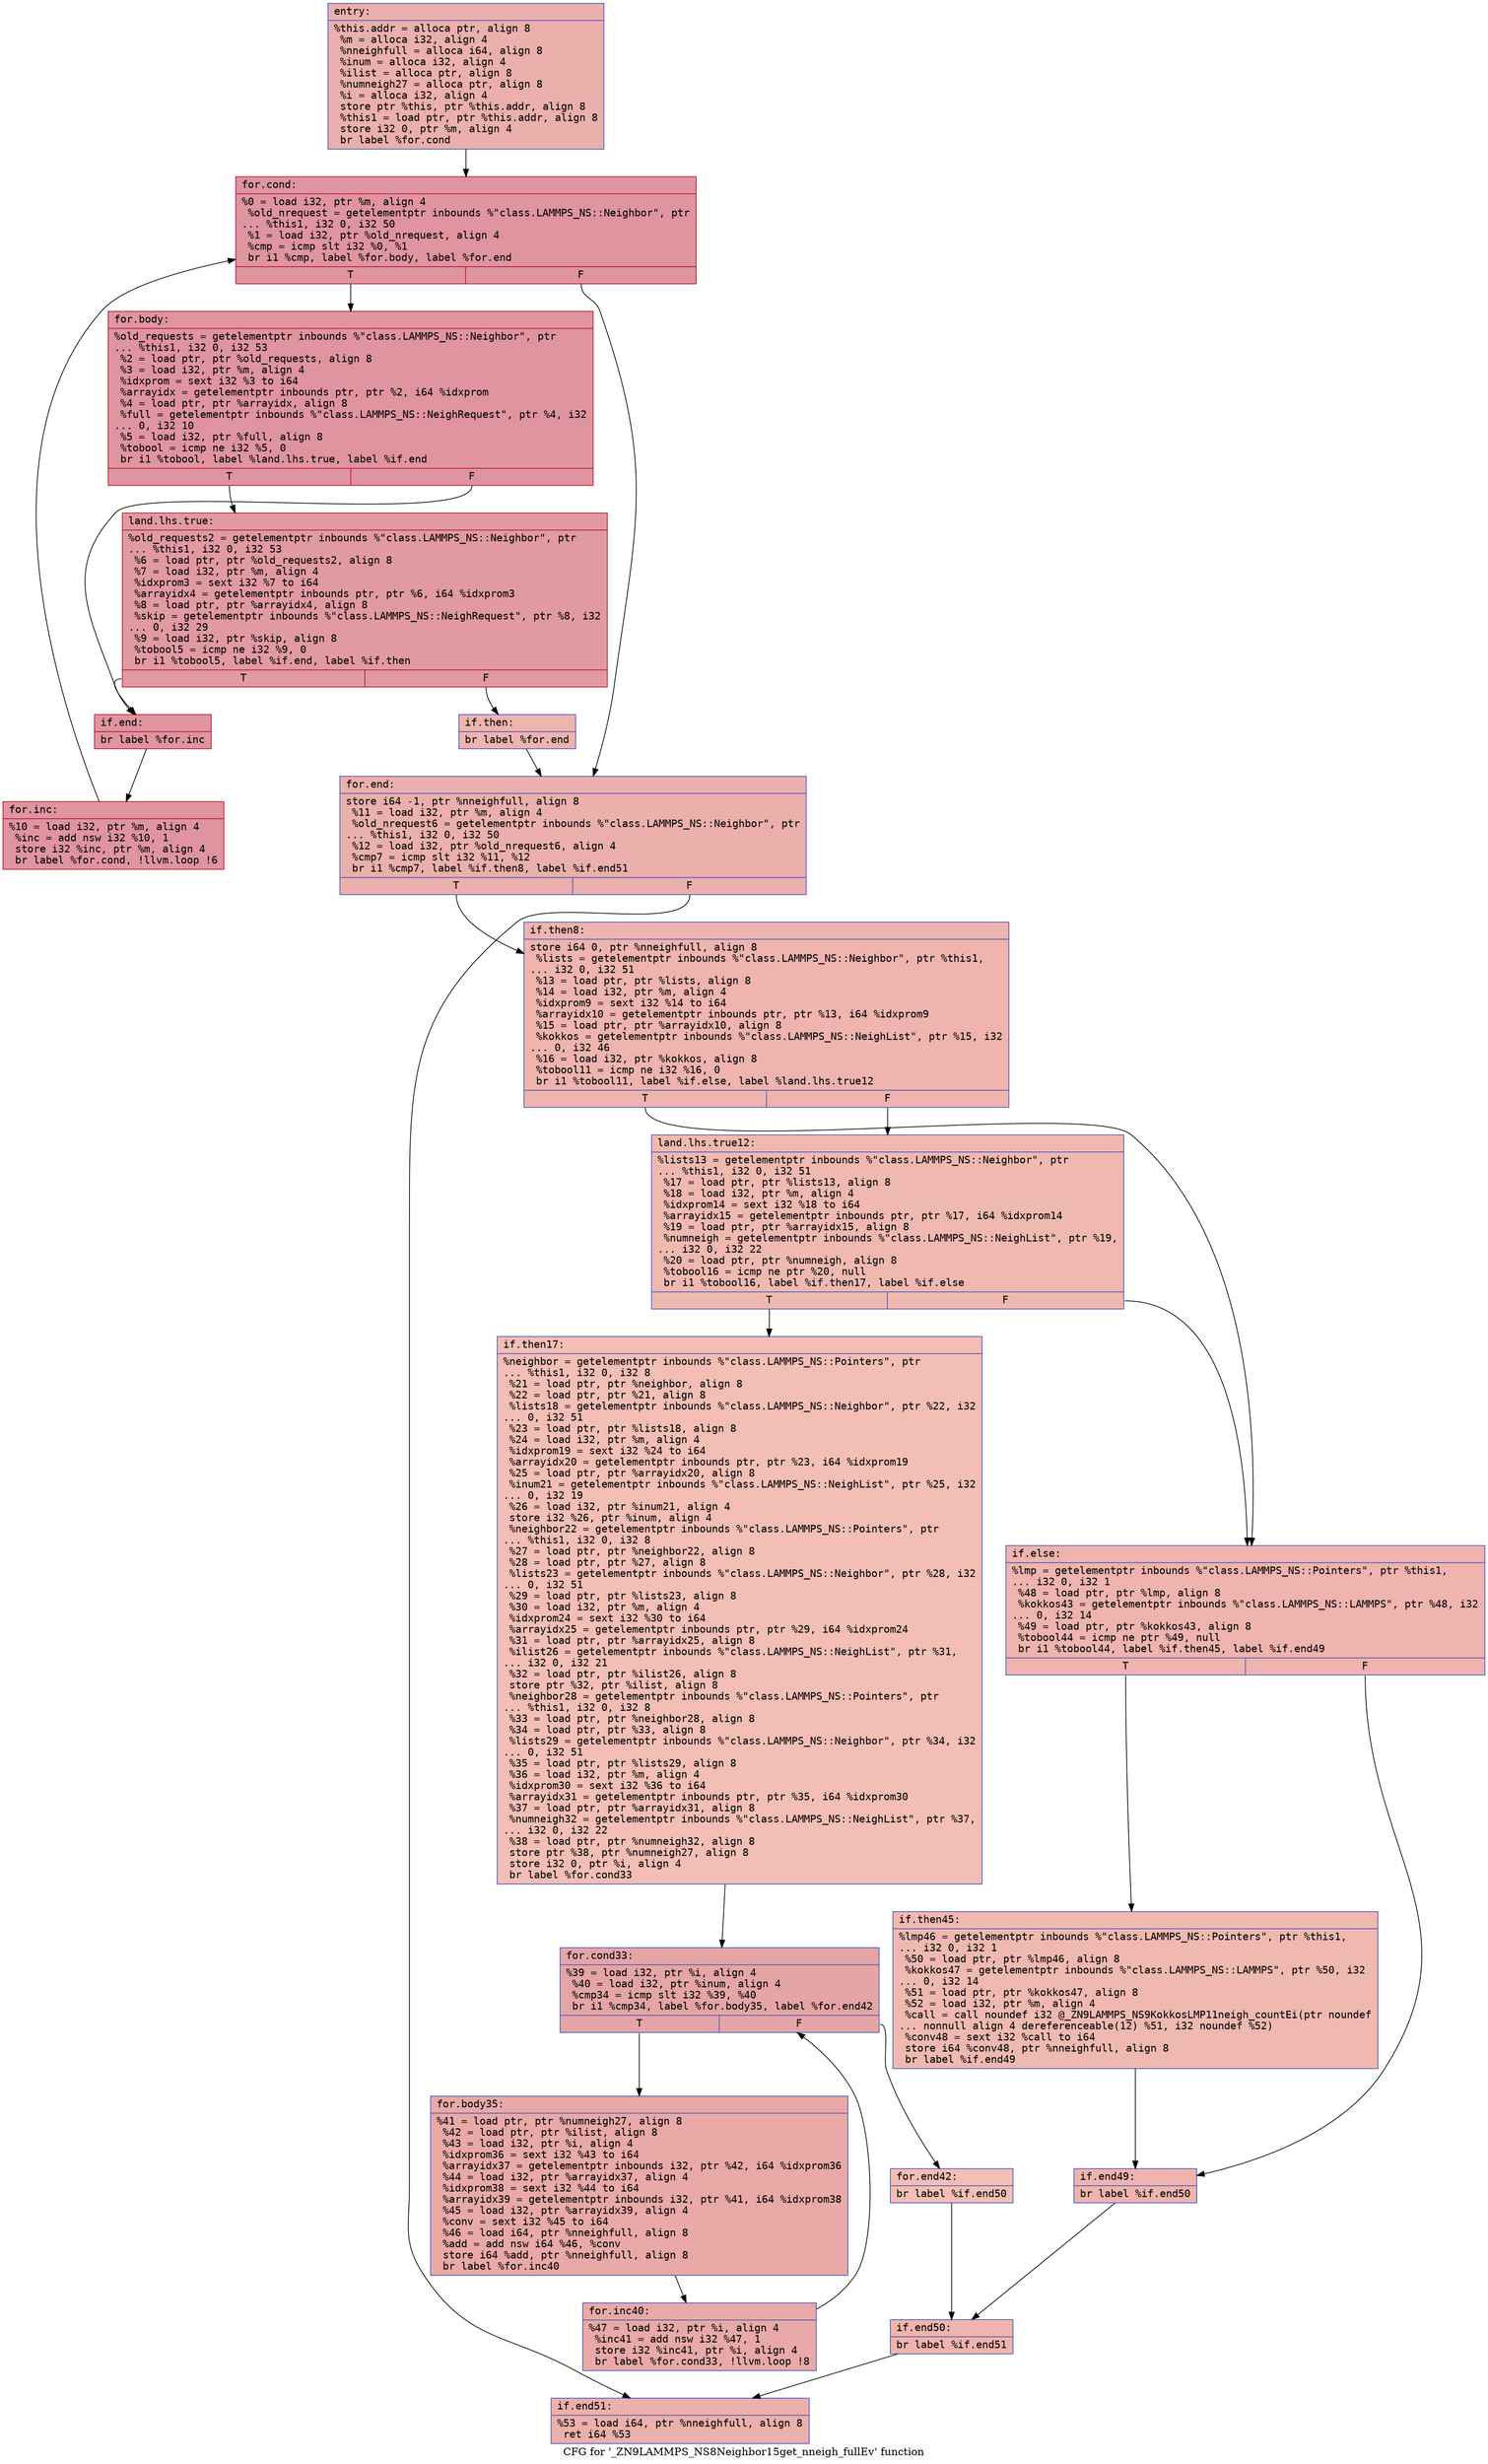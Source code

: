 digraph "CFG for '_ZN9LAMMPS_NS8Neighbor15get_nneigh_fullEv' function" {
	label="CFG for '_ZN9LAMMPS_NS8Neighbor15get_nneigh_fullEv' function";

	Node0x5563be12cb50 [shape=record,color="#3d50c3ff", style=filled, fillcolor="#d24b4070" fontname="Courier",label="{entry:\l|  %this.addr = alloca ptr, align 8\l  %m = alloca i32, align 4\l  %nneighfull = alloca i64, align 8\l  %inum = alloca i32, align 4\l  %ilist = alloca ptr, align 8\l  %numneigh27 = alloca ptr, align 8\l  %i = alloca i32, align 4\l  store ptr %this, ptr %this.addr, align 8\l  %this1 = load ptr, ptr %this.addr, align 8\l  store i32 0, ptr %m, align 4\l  br label %for.cond\l}"];
	Node0x5563be12cb50 -> Node0x5563be12d1f0[tooltip="entry -> for.cond\nProbability 100.00%" ];
	Node0x5563be12d1f0 [shape=record,color="#b70d28ff", style=filled, fillcolor="#b70d2870" fontname="Courier",label="{for.cond:\l|  %0 = load i32, ptr %m, align 4\l  %old_nrequest = getelementptr inbounds %\"class.LAMMPS_NS::Neighbor\", ptr\l... %this1, i32 0, i32 50\l  %1 = load i32, ptr %old_nrequest, align 4\l  %cmp = icmp slt i32 %0, %1\l  br i1 %cmp, label %for.body, label %for.end\l|{<s0>T|<s1>F}}"];
	Node0x5563be12d1f0:s0 -> Node0x5563be12ca50[tooltip="for.cond -> for.body\nProbability 96.88%" ];
	Node0x5563be12d1f0:s1 -> Node0x5563be12cad0[tooltip="for.cond -> for.end\nProbability 3.12%" ];
	Node0x5563be12ca50 [shape=record,color="#b70d28ff", style=filled, fillcolor="#b70d2870" fontname="Courier",label="{for.body:\l|  %old_requests = getelementptr inbounds %\"class.LAMMPS_NS::Neighbor\", ptr\l... %this1, i32 0, i32 53\l  %2 = load ptr, ptr %old_requests, align 8\l  %3 = load i32, ptr %m, align 4\l  %idxprom = sext i32 %3 to i64\l  %arrayidx = getelementptr inbounds ptr, ptr %2, i64 %idxprom\l  %4 = load ptr, ptr %arrayidx, align 8\l  %full = getelementptr inbounds %\"class.LAMMPS_NS::NeighRequest\", ptr %4, i32\l... 0, i32 10\l  %5 = load i32, ptr %full, align 8\l  %tobool = icmp ne i32 %5, 0\l  br i1 %tobool, label %land.lhs.true, label %if.end\l|{<s0>T|<s1>F}}"];
	Node0x5563be12ca50:s0 -> Node0x5563be12ddd0[tooltip="for.body -> land.lhs.true\nProbability 62.50%" ];
	Node0x5563be12ca50:s1 -> Node0x5563be12de50[tooltip="for.body -> if.end\nProbability 37.50%" ];
	Node0x5563be12ddd0 [shape=record,color="#b70d28ff", style=filled, fillcolor="#bb1b2c70" fontname="Courier",label="{land.lhs.true:\l|  %old_requests2 = getelementptr inbounds %\"class.LAMMPS_NS::Neighbor\", ptr\l... %this1, i32 0, i32 53\l  %6 = load ptr, ptr %old_requests2, align 8\l  %7 = load i32, ptr %m, align 4\l  %idxprom3 = sext i32 %7 to i64\l  %arrayidx4 = getelementptr inbounds ptr, ptr %6, i64 %idxprom3\l  %8 = load ptr, ptr %arrayidx4, align 8\l  %skip = getelementptr inbounds %\"class.LAMMPS_NS::NeighRequest\", ptr %8, i32\l... 0, i32 29\l  %9 = load i32, ptr %skip, align 8\l  %tobool5 = icmp ne i32 %9, 0\l  br i1 %tobool5, label %if.end, label %if.then\l|{<s0>T|<s1>F}}"];
	Node0x5563be12ddd0:s0 -> Node0x5563be12de50[tooltip="land.lhs.true -> if.end\nProbability 96.88%" ];
	Node0x5563be12ddd0:s1 -> Node0x5563be12e700[tooltip="land.lhs.true -> if.then\nProbability 3.12%" ];
	Node0x5563be12e700 [shape=record,color="#3d50c3ff", style=filled, fillcolor="#d8564670" fontname="Courier",label="{if.then:\l|  br label %for.end\l}"];
	Node0x5563be12e700 -> Node0x5563be12cad0[tooltip="if.then -> for.end\nProbability 100.00%" ];
	Node0x5563be12de50 [shape=record,color="#b70d28ff", style=filled, fillcolor="#b70d2870" fontname="Courier",label="{if.end:\l|  br label %for.inc\l}"];
	Node0x5563be12de50 -> Node0x5563be12e870[tooltip="if.end -> for.inc\nProbability 100.00%" ];
	Node0x5563be12e870 [shape=record,color="#b70d28ff", style=filled, fillcolor="#b70d2870" fontname="Courier",label="{for.inc:\l|  %10 = load i32, ptr %m, align 4\l  %inc = add nsw i32 %10, 1\l  store i32 %inc, ptr %m, align 4\l  br label %for.cond, !llvm.loop !6\l}"];
	Node0x5563be12e870 -> Node0x5563be12d1f0[tooltip="for.inc -> for.cond\nProbability 100.00%" ];
	Node0x5563be12cad0 [shape=record,color="#3d50c3ff", style=filled, fillcolor="#d24b4070" fontname="Courier",label="{for.end:\l|  store i64 -1, ptr %nneighfull, align 8\l  %11 = load i32, ptr %m, align 4\l  %old_nrequest6 = getelementptr inbounds %\"class.LAMMPS_NS::Neighbor\", ptr\l... %this1, i32 0, i32 50\l  %12 = load i32, ptr %old_nrequest6, align 4\l  %cmp7 = icmp slt i32 %11, %12\l  br i1 %cmp7, label %if.then8, label %if.end51\l|{<s0>T|<s1>F}}"];
	Node0x5563be12cad0:s0 -> Node0x5563be12efe0[tooltip="for.end -> if.then8\nProbability 50.00%" ];
	Node0x5563be12cad0:s1 -> Node0x5563be12f060[tooltip="for.end -> if.end51\nProbability 50.00%" ];
	Node0x5563be12efe0 [shape=record,color="#3d50c3ff", style=filled, fillcolor="#d8564670" fontname="Courier",label="{if.then8:\l|  store i64 0, ptr %nneighfull, align 8\l  %lists = getelementptr inbounds %\"class.LAMMPS_NS::Neighbor\", ptr %this1,\l... i32 0, i32 51\l  %13 = load ptr, ptr %lists, align 8\l  %14 = load i32, ptr %m, align 4\l  %idxprom9 = sext i32 %14 to i64\l  %arrayidx10 = getelementptr inbounds ptr, ptr %13, i64 %idxprom9\l  %15 = load ptr, ptr %arrayidx10, align 8\l  %kokkos = getelementptr inbounds %\"class.LAMMPS_NS::NeighList\", ptr %15, i32\l... 0, i32 46\l  %16 = load i32, ptr %kokkos, align 8\l  %tobool11 = icmp ne i32 %16, 0\l  br i1 %tobool11, label %if.else, label %land.lhs.true12\l|{<s0>T|<s1>F}}"];
	Node0x5563be12efe0:s0 -> Node0x5563be12f820[tooltip="if.then8 -> if.else\nProbability 62.50%" ];
	Node0x5563be12efe0:s1 -> Node0x5563be12f890[tooltip="if.then8 -> land.lhs.true12\nProbability 37.50%" ];
	Node0x5563be12f890 [shape=record,color="#3d50c3ff", style=filled, fillcolor="#de614d70" fontname="Courier",label="{land.lhs.true12:\l|  %lists13 = getelementptr inbounds %\"class.LAMMPS_NS::Neighbor\", ptr\l... %this1, i32 0, i32 51\l  %17 = load ptr, ptr %lists13, align 8\l  %18 = load i32, ptr %m, align 4\l  %idxprom14 = sext i32 %18 to i64\l  %arrayidx15 = getelementptr inbounds ptr, ptr %17, i64 %idxprom14\l  %19 = load ptr, ptr %arrayidx15, align 8\l  %numneigh = getelementptr inbounds %\"class.LAMMPS_NS::NeighList\", ptr %19,\l... i32 0, i32 22\l  %20 = load ptr, ptr %numneigh, align 8\l  %tobool16 = icmp ne ptr %20, null\l  br i1 %tobool16, label %if.then17, label %if.else\l|{<s0>T|<s1>F}}"];
	Node0x5563be12f890:s0 -> Node0x5563be12ffc0[tooltip="land.lhs.true12 -> if.then17\nProbability 62.50%" ];
	Node0x5563be12f890:s1 -> Node0x5563be12f820[tooltip="land.lhs.true12 -> if.else\nProbability 37.50%" ];
	Node0x5563be12ffc0 [shape=record,color="#3d50c3ff", style=filled, fillcolor="#e36c5570" fontname="Courier",label="{if.then17:\l|  %neighbor = getelementptr inbounds %\"class.LAMMPS_NS::Pointers\", ptr\l... %this1, i32 0, i32 8\l  %21 = load ptr, ptr %neighbor, align 8\l  %22 = load ptr, ptr %21, align 8\l  %lists18 = getelementptr inbounds %\"class.LAMMPS_NS::Neighbor\", ptr %22, i32\l... 0, i32 51\l  %23 = load ptr, ptr %lists18, align 8\l  %24 = load i32, ptr %m, align 4\l  %idxprom19 = sext i32 %24 to i64\l  %arrayidx20 = getelementptr inbounds ptr, ptr %23, i64 %idxprom19\l  %25 = load ptr, ptr %arrayidx20, align 8\l  %inum21 = getelementptr inbounds %\"class.LAMMPS_NS::NeighList\", ptr %25, i32\l... 0, i32 19\l  %26 = load i32, ptr %inum21, align 4\l  store i32 %26, ptr %inum, align 4\l  %neighbor22 = getelementptr inbounds %\"class.LAMMPS_NS::Pointers\", ptr\l... %this1, i32 0, i32 8\l  %27 = load ptr, ptr %neighbor22, align 8\l  %28 = load ptr, ptr %27, align 8\l  %lists23 = getelementptr inbounds %\"class.LAMMPS_NS::Neighbor\", ptr %28, i32\l... 0, i32 51\l  %29 = load ptr, ptr %lists23, align 8\l  %30 = load i32, ptr %m, align 4\l  %idxprom24 = sext i32 %30 to i64\l  %arrayidx25 = getelementptr inbounds ptr, ptr %29, i64 %idxprom24\l  %31 = load ptr, ptr %arrayidx25, align 8\l  %ilist26 = getelementptr inbounds %\"class.LAMMPS_NS::NeighList\", ptr %31,\l... i32 0, i32 21\l  %32 = load ptr, ptr %ilist26, align 8\l  store ptr %32, ptr %ilist, align 8\l  %neighbor28 = getelementptr inbounds %\"class.LAMMPS_NS::Pointers\", ptr\l... %this1, i32 0, i32 8\l  %33 = load ptr, ptr %neighbor28, align 8\l  %34 = load ptr, ptr %33, align 8\l  %lists29 = getelementptr inbounds %\"class.LAMMPS_NS::Neighbor\", ptr %34, i32\l... 0, i32 51\l  %35 = load ptr, ptr %lists29, align 8\l  %36 = load i32, ptr %m, align 4\l  %idxprom30 = sext i32 %36 to i64\l  %arrayidx31 = getelementptr inbounds ptr, ptr %35, i64 %idxprom30\l  %37 = load ptr, ptr %arrayidx31, align 8\l  %numneigh32 = getelementptr inbounds %\"class.LAMMPS_NS::NeighList\", ptr %37,\l... i32 0, i32 22\l  %38 = load ptr, ptr %numneigh32, align 8\l  store ptr %38, ptr %numneigh27, align 8\l  store i32 0, ptr %i, align 4\l  br label %for.cond33\l}"];
	Node0x5563be12ffc0 -> Node0x5563be131bf0[tooltip="if.then17 -> for.cond33\nProbability 100.00%" ];
	Node0x5563be131bf0 [shape=record,color="#3d50c3ff", style=filled, fillcolor="#c5333470" fontname="Courier",label="{for.cond33:\l|  %39 = load i32, ptr %i, align 4\l  %40 = load i32, ptr %inum, align 4\l  %cmp34 = icmp slt i32 %39, %40\l  br i1 %cmp34, label %for.body35, label %for.end42\l|{<s0>T|<s1>F}}"];
	Node0x5563be131bf0:s0 -> Node0x5563be131e90[tooltip="for.cond33 -> for.body35\nProbability 96.88%" ];
	Node0x5563be131bf0:s1 -> Node0x5563be131f10[tooltip="for.cond33 -> for.end42\nProbability 3.12%" ];
	Node0x5563be131e90 [shape=record,color="#3d50c3ff", style=filled, fillcolor="#ca3b3770" fontname="Courier",label="{for.body35:\l|  %41 = load ptr, ptr %numneigh27, align 8\l  %42 = load ptr, ptr %ilist, align 8\l  %43 = load i32, ptr %i, align 4\l  %idxprom36 = sext i32 %43 to i64\l  %arrayidx37 = getelementptr inbounds i32, ptr %42, i64 %idxprom36\l  %44 = load i32, ptr %arrayidx37, align 4\l  %idxprom38 = sext i32 %44 to i64\l  %arrayidx39 = getelementptr inbounds i32, ptr %41, i64 %idxprom38\l  %45 = load i32, ptr %arrayidx39, align 4\l  %conv = sext i32 %45 to i64\l  %46 = load i64, ptr %nneighfull, align 8\l  %add = add nsw i64 %46, %conv\l  store i64 %add, ptr %nneighfull, align 8\l  br label %for.inc40\l}"];
	Node0x5563be131e90 -> Node0x5563be132800[tooltip="for.body35 -> for.inc40\nProbability 100.00%" ];
	Node0x5563be132800 [shape=record,color="#3d50c3ff", style=filled, fillcolor="#ca3b3770" fontname="Courier",label="{for.inc40:\l|  %47 = load i32, ptr %i, align 4\l  %inc41 = add nsw i32 %47, 1\l  store i32 %inc41, ptr %i, align 4\l  br label %for.cond33, !llvm.loop !8\l}"];
	Node0x5563be132800 -> Node0x5563be131bf0[tooltip="for.inc40 -> for.cond33\nProbability 100.00%" ];
	Node0x5563be131f10 [shape=record,color="#3d50c3ff", style=filled, fillcolor="#e36c5570" fontname="Courier",label="{for.end42:\l|  br label %if.end50\l}"];
	Node0x5563be131f10 -> Node0x5563be133490[tooltip="for.end42 -> if.end50\nProbability 100.00%" ];
	Node0x5563be12f820 [shape=record,color="#3d50c3ff", style=filled, fillcolor="#d8564670" fontname="Courier",label="{if.else:\l|  %lmp = getelementptr inbounds %\"class.LAMMPS_NS::Pointers\", ptr %this1,\l... i32 0, i32 1\l  %48 = load ptr, ptr %lmp, align 8\l  %kokkos43 = getelementptr inbounds %\"class.LAMMPS_NS::LAMMPS\", ptr %48, i32\l... 0, i32 14\l  %49 = load ptr, ptr %kokkos43, align 8\l  %tobool44 = icmp ne ptr %49, null\l  br i1 %tobool44, label %if.then45, label %if.end49\l|{<s0>T|<s1>F}}"];
	Node0x5563be12f820:s0 -> Node0x5563be133910[tooltip="if.else -> if.then45\nProbability 62.50%" ];
	Node0x5563be12f820:s1 -> Node0x5563be133990[tooltip="if.else -> if.end49\nProbability 37.50%" ];
	Node0x5563be133910 [shape=record,color="#3d50c3ff", style=filled, fillcolor="#de614d70" fontname="Courier",label="{if.then45:\l|  %lmp46 = getelementptr inbounds %\"class.LAMMPS_NS::Pointers\", ptr %this1,\l... i32 0, i32 1\l  %50 = load ptr, ptr %lmp46, align 8\l  %kokkos47 = getelementptr inbounds %\"class.LAMMPS_NS::LAMMPS\", ptr %50, i32\l... 0, i32 14\l  %51 = load ptr, ptr %kokkos47, align 8\l  %52 = load i32, ptr %m, align 4\l  %call = call noundef i32 @_ZN9LAMMPS_NS9KokkosLMP11neigh_countEi(ptr noundef\l... nonnull align 4 dereferenceable(12) %51, i32 noundef %52)\l  %conv48 = sext i32 %call to i64\l  store i64 %conv48, ptr %nneighfull, align 8\l  br label %if.end49\l}"];
	Node0x5563be133910 -> Node0x5563be133990[tooltip="if.then45 -> if.end49\nProbability 100.00%" ];
	Node0x5563be133990 [shape=record,color="#3d50c3ff", style=filled, fillcolor="#d8564670" fontname="Courier",label="{if.end49:\l|  br label %if.end50\l}"];
	Node0x5563be133990 -> Node0x5563be133490[tooltip="if.end49 -> if.end50\nProbability 100.00%" ];
	Node0x5563be133490 [shape=record,color="#3d50c3ff", style=filled, fillcolor="#d8564670" fontname="Courier",label="{if.end50:\l|  br label %if.end51\l}"];
	Node0x5563be133490 -> Node0x5563be12f060[tooltip="if.end50 -> if.end51\nProbability 100.00%" ];
	Node0x5563be12f060 [shape=record,color="#3d50c3ff", style=filled, fillcolor="#d24b4070" fontname="Courier",label="{if.end51:\l|  %53 = load i64, ptr %nneighfull, align 8\l  ret i64 %53\l}"];
}
